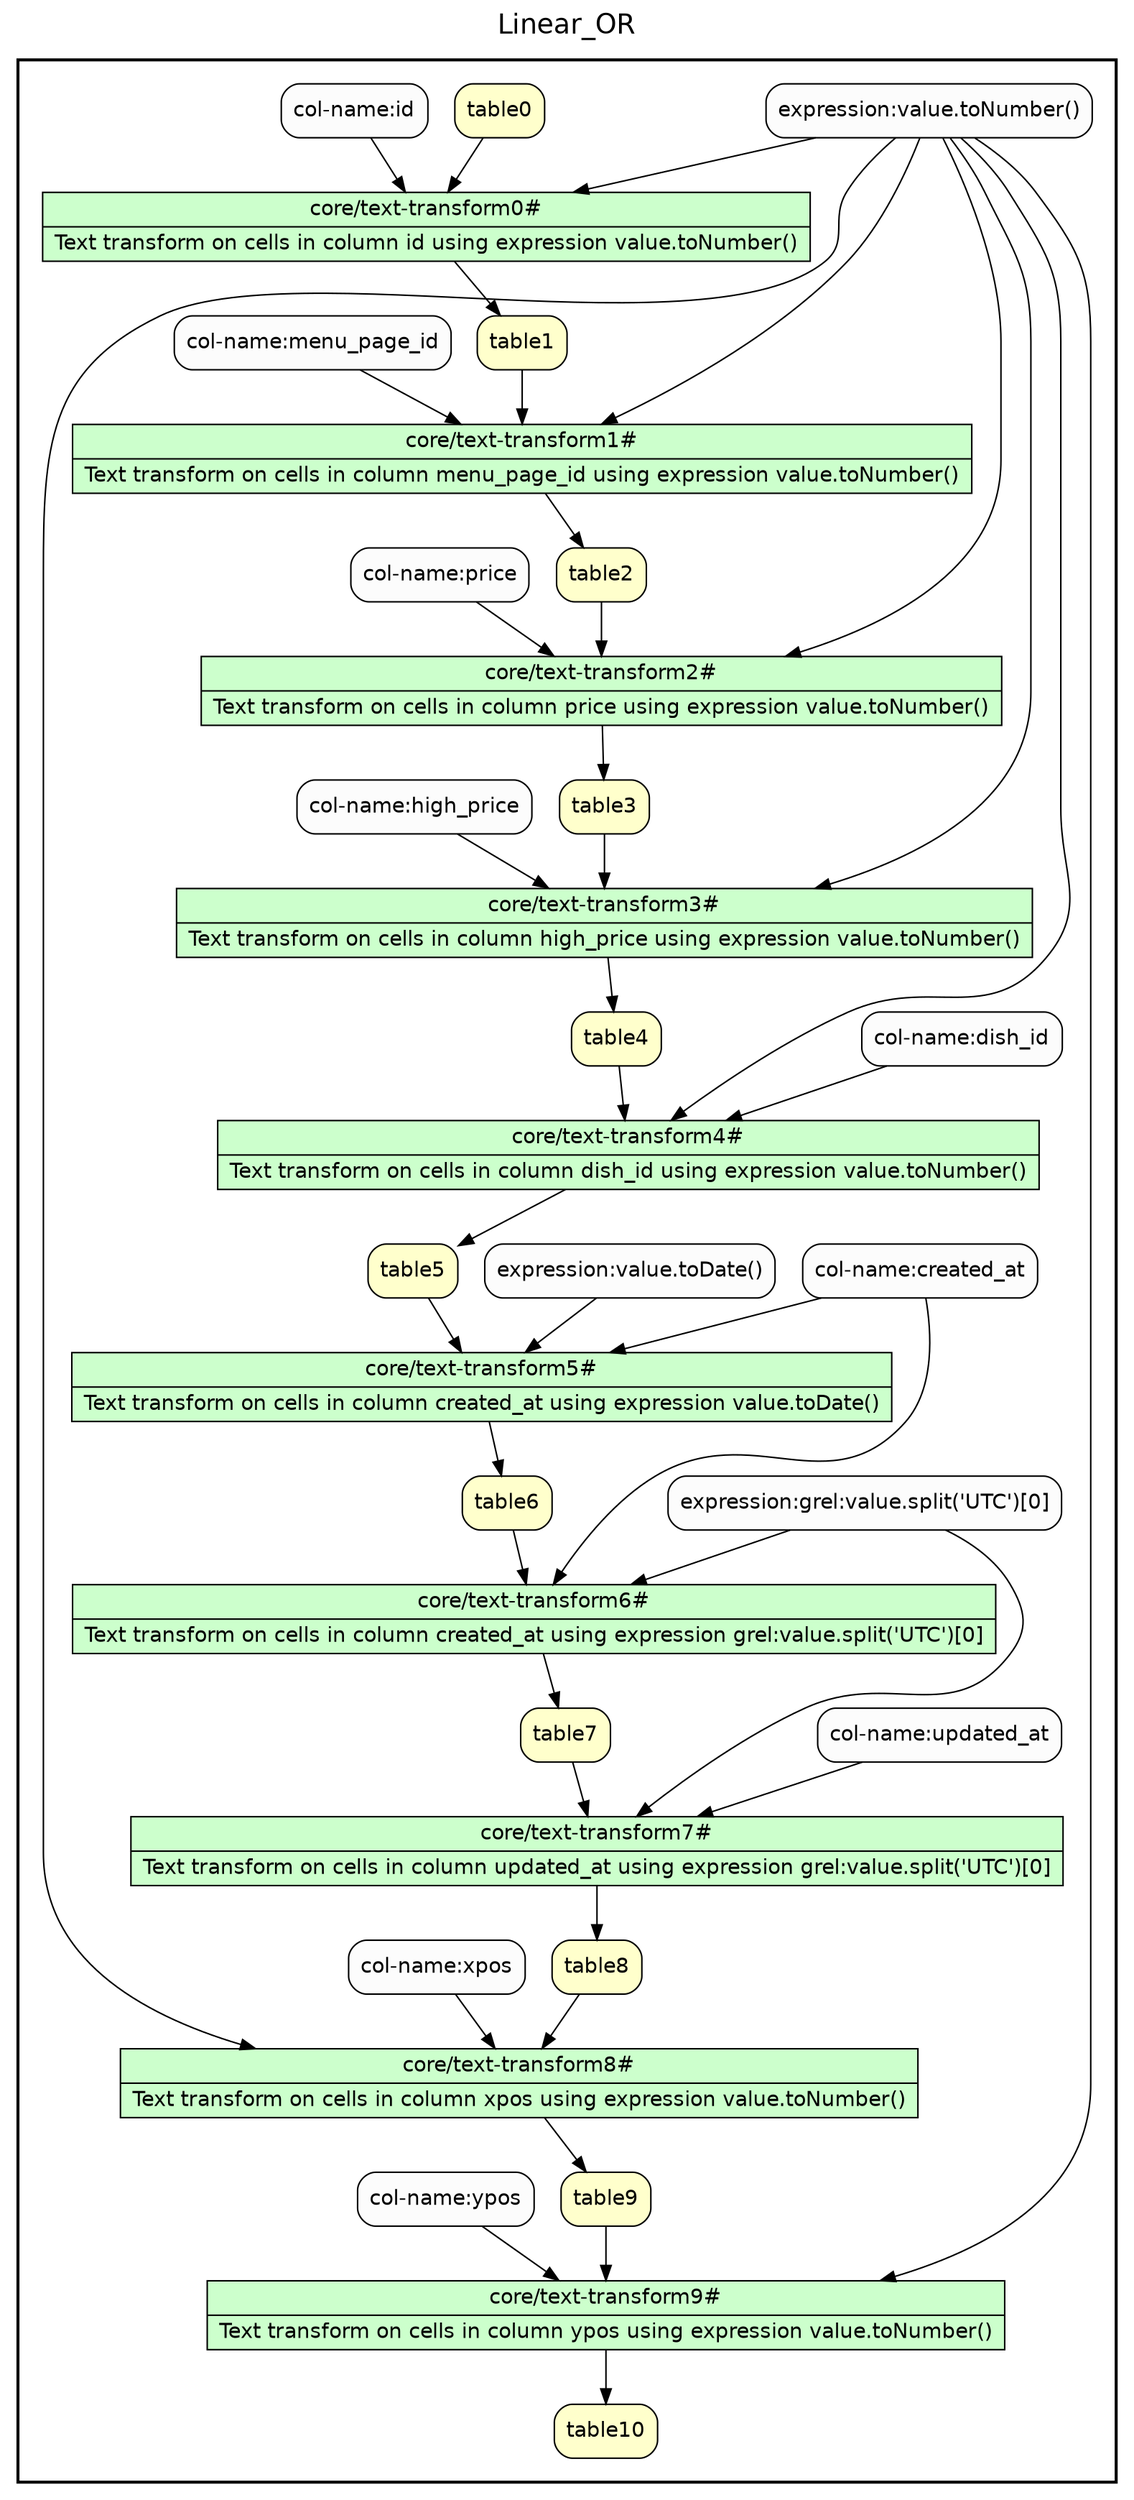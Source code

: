 
/* Start of top-level graph */
digraph Workflow {
rankdir=TB

/* Title for graph */
fontname=Helvetica; fontsize=18; labelloc=t
label=Linear_OR

/* Start of double cluster for drawing box around nodes in workflow */
subgraph cluster_workflow_box_outer { label=""; color=black; penwidth=2
subgraph cluster_workflow_box_inner { label=""; penwidth=0

/* Style for nodes representing atomic programs in workflow */
node[shape=box style=filled fillcolor="#CCFFCC" peripheries=1 fontname=Helvetica]

/* Nodes representing atomic programs in workflow */
"core/text-transform0#" [shape=record rankdir=LR label="{<f0> core/text-transform0# |<f1> Text transform on cells in column id using expression value.toNumber()}"];
"core/text-transform1#" [shape=record rankdir=LR label="{<f0> core/text-transform1# |<f1> Text transform on cells in column menu_page_id using expression value.toNumber()}"];
"core/text-transform2#" [shape=record rankdir=LR label="{<f0> core/text-transform2# |<f1> Text transform on cells in column price using expression value.toNumber()}"];
"core/text-transform3#" [shape=record rankdir=LR label="{<f0> core/text-transform3# |<f1> Text transform on cells in column high_price using expression value.toNumber()}"];
"core/text-transform4#" [shape=record rankdir=LR label="{<f0> core/text-transform4# |<f1> Text transform on cells in column dish_id using expression value.toNumber()}"];
"core/text-transform5#" [shape=record rankdir=LR label="{<f0> core/text-transform5# |<f1> Text transform on cells in column created_at using expression value.toDate()}"];
"core/text-transform6#" [shape=record rankdir=LR label="{<f0> core/text-transform6# |<f1> Text transform on cells in column created_at using expression grel\:value.split('UTC')[0]}"];
"core/text-transform7#" [shape=record rankdir=LR label="{<f0> core/text-transform7# |<f1> Text transform on cells in column updated_at using expression grel\:value.split('UTC')[0]}"];
"core/text-transform8#" [shape=record rankdir=LR label="{<f0> core/text-transform8# |<f1> Text transform on cells in column xpos using expression value.toNumber()}"];
"core/text-transform9#" [shape=record rankdir=LR label="{<f0> core/text-transform9# |<f1> Text transform on cells in column ypos using expression value.toNumber()}"];

/* Style for nodes representing non-parameter data channels in workflow */
node[shape=box style="rounded,filled" fillcolor="#FFFFCC" peripheries=1 fontname=Helvetica]

/* Nodes for non-parameter data channels in workflow */
table10
table0
table1
table2
table3
table4
table5
table6
table7
table8
table9

/* Style for nodes representing parameter channels in workflow */
node[shape=box style="rounded,filled" fillcolor="#FCFCFC" peripheries=1 fontname=Helvetica]

/* Nodes representing parameter channels in workflow */
"col-name:id"
"expression:value.toNumber()"
"col-name:menu_page_id"
"col-name:price"
"col-name:high_price"
"col-name:dish_id"
"col-name:created_at"
"expression:value.toDate()"
"expression:grel:value.split('UTC')[0]"
"col-name:updated_at"
"col-name:xpos"
"col-name:ypos"

/* Edges representing connections between programs and channels */
"core/text-transform0#" -> table1
"col-name:id" -> "core/text-transform0#"
"expression:value.toNumber()" -> "core/text-transform0#"
table0 -> "core/text-transform0#"
"core/text-transform1#" -> table2
"col-name:menu_page_id" -> "core/text-transform1#"
"expression:value.toNumber()" -> "core/text-transform1#"
table1 -> "core/text-transform1#"
"core/text-transform2#" -> table3
"col-name:price" -> "core/text-transform2#"
"expression:value.toNumber()" -> "core/text-transform2#"
table2 -> "core/text-transform2#"
"core/text-transform3#" -> table4
"col-name:high_price" -> "core/text-transform3#"
"expression:value.toNumber()" -> "core/text-transform3#"
table3 -> "core/text-transform3#"
"core/text-transform4#" -> table5
"col-name:dish_id" -> "core/text-transform4#"
"expression:value.toNumber()" -> "core/text-transform4#"
table4 -> "core/text-transform4#"
"core/text-transform5#" -> table6
"col-name:created_at" -> "core/text-transform5#"
"expression:value.toDate()" -> "core/text-transform5#"
table5 -> "core/text-transform5#"
"core/text-transform6#" -> table7
"col-name:created_at" -> "core/text-transform6#"
"expression:grel:value.split('UTC')[0]" -> "core/text-transform6#"
table6 -> "core/text-transform6#"
"core/text-transform7#" -> table8
"col-name:updated_at" -> "core/text-transform7#"
"expression:grel:value.split('UTC')[0]" -> "core/text-transform7#"
table7 -> "core/text-transform7#"
"core/text-transform8#" -> table9
"col-name:xpos" -> "core/text-transform8#"
"expression:value.toNumber()" -> "core/text-transform8#"
table8 -> "core/text-transform8#"
"core/text-transform9#" -> table10
"col-name:ypos" -> "core/text-transform9#"
"expression:value.toNumber()" -> "core/text-transform9#"
table9 -> "core/text-transform9#"

/* End of double cluster for drawing box around nodes in workflow */
}}

/* End of top-level graph */
}
